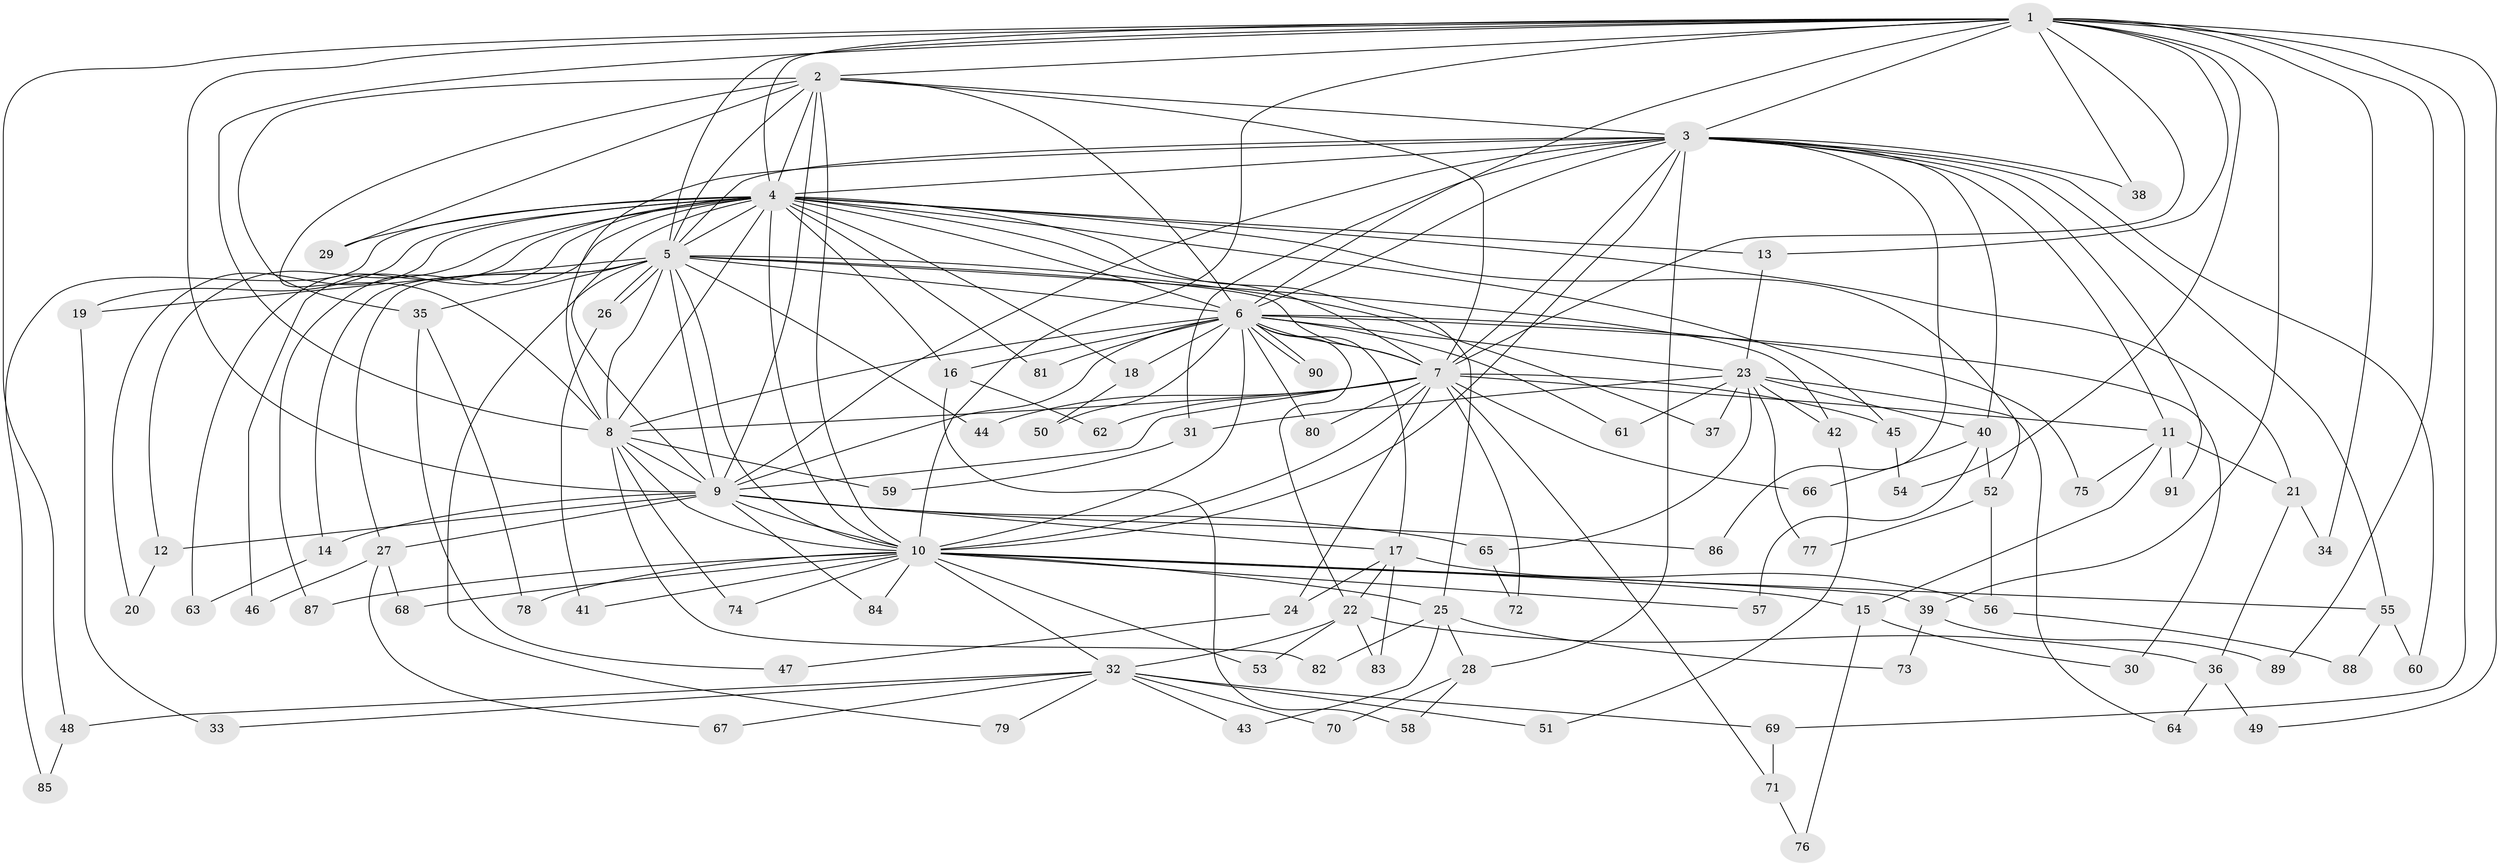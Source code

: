// Generated by graph-tools (version 1.1) at 2025/11/02/27/25 16:11:06]
// undirected, 91 vertices, 207 edges
graph export_dot {
graph [start="1"]
  node [color=gray90,style=filled];
  1;
  2;
  3;
  4;
  5;
  6;
  7;
  8;
  9;
  10;
  11;
  12;
  13;
  14;
  15;
  16;
  17;
  18;
  19;
  20;
  21;
  22;
  23;
  24;
  25;
  26;
  27;
  28;
  29;
  30;
  31;
  32;
  33;
  34;
  35;
  36;
  37;
  38;
  39;
  40;
  41;
  42;
  43;
  44;
  45;
  46;
  47;
  48;
  49;
  50;
  51;
  52;
  53;
  54;
  55;
  56;
  57;
  58;
  59;
  60;
  61;
  62;
  63;
  64;
  65;
  66;
  67;
  68;
  69;
  70;
  71;
  72;
  73;
  74;
  75;
  76;
  77;
  78;
  79;
  80;
  81;
  82;
  83;
  84;
  85;
  86;
  87;
  88;
  89;
  90;
  91;
  1 -- 2;
  1 -- 3;
  1 -- 4;
  1 -- 5;
  1 -- 6;
  1 -- 7;
  1 -- 8;
  1 -- 9;
  1 -- 10;
  1 -- 13;
  1 -- 34;
  1 -- 38;
  1 -- 39;
  1 -- 48;
  1 -- 49;
  1 -- 54;
  1 -- 69;
  1 -- 89;
  2 -- 3;
  2 -- 4;
  2 -- 5;
  2 -- 6;
  2 -- 7;
  2 -- 8;
  2 -- 9;
  2 -- 10;
  2 -- 29;
  2 -- 35;
  3 -- 4;
  3 -- 5;
  3 -- 6;
  3 -- 7;
  3 -- 8;
  3 -- 9;
  3 -- 10;
  3 -- 11;
  3 -- 28;
  3 -- 31;
  3 -- 38;
  3 -- 40;
  3 -- 55;
  3 -- 60;
  3 -- 86;
  3 -- 91;
  4 -- 5;
  4 -- 6;
  4 -- 7;
  4 -- 8;
  4 -- 9;
  4 -- 10;
  4 -- 12;
  4 -- 13;
  4 -- 16;
  4 -- 18;
  4 -- 19;
  4 -- 20;
  4 -- 21;
  4 -- 25;
  4 -- 29;
  4 -- 45;
  4 -- 46;
  4 -- 52;
  4 -- 63;
  4 -- 81;
  4 -- 85;
  4 -- 87;
  5 -- 6;
  5 -- 7;
  5 -- 8;
  5 -- 9;
  5 -- 10;
  5 -- 14;
  5 -- 19;
  5 -- 26;
  5 -- 26;
  5 -- 27;
  5 -- 35;
  5 -- 37;
  5 -- 42;
  5 -- 44;
  5 -- 79;
  6 -- 7;
  6 -- 8;
  6 -- 9;
  6 -- 10;
  6 -- 16;
  6 -- 17;
  6 -- 18;
  6 -- 22;
  6 -- 23;
  6 -- 30;
  6 -- 50;
  6 -- 61;
  6 -- 75;
  6 -- 80;
  6 -- 81;
  6 -- 90;
  6 -- 90;
  7 -- 8;
  7 -- 9;
  7 -- 10;
  7 -- 11;
  7 -- 24;
  7 -- 44;
  7 -- 45;
  7 -- 62;
  7 -- 66;
  7 -- 71;
  7 -- 72;
  7 -- 80;
  8 -- 9;
  8 -- 10;
  8 -- 59;
  8 -- 74;
  8 -- 82;
  9 -- 10;
  9 -- 12;
  9 -- 14;
  9 -- 17;
  9 -- 27;
  9 -- 65;
  9 -- 84;
  9 -- 86;
  10 -- 15;
  10 -- 25;
  10 -- 32;
  10 -- 39;
  10 -- 41;
  10 -- 53;
  10 -- 55;
  10 -- 57;
  10 -- 68;
  10 -- 74;
  10 -- 78;
  10 -- 84;
  10 -- 87;
  11 -- 15;
  11 -- 21;
  11 -- 75;
  11 -- 91;
  12 -- 20;
  13 -- 23;
  14 -- 63;
  15 -- 30;
  15 -- 76;
  16 -- 58;
  16 -- 62;
  17 -- 22;
  17 -- 24;
  17 -- 56;
  17 -- 83;
  18 -- 50;
  19 -- 33;
  21 -- 34;
  21 -- 36;
  22 -- 32;
  22 -- 36;
  22 -- 53;
  22 -- 83;
  23 -- 31;
  23 -- 37;
  23 -- 40;
  23 -- 42;
  23 -- 61;
  23 -- 64;
  23 -- 65;
  23 -- 77;
  24 -- 47;
  25 -- 28;
  25 -- 43;
  25 -- 73;
  25 -- 82;
  26 -- 41;
  27 -- 46;
  27 -- 67;
  27 -- 68;
  28 -- 58;
  28 -- 70;
  31 -- 59;
  32 -- 33;
  32 -- 43;
  32 -- 48;
  32 -- 51;
  32 -- 67;
  32 -- 69;
  32 -- 70;
  32 -- 79;
  35 -- 47;
  35 -- 78;
  36 -- 49;
  36 -- 64;
  39 -- 73;
  39 -- 89;
  40 -- 52;
  40 -- 57;
  40 -- 66;
  42 -- 51;
  45 -- 54;
  48 -- 85;
  52 -- 56;
  52 -- 77;
  55 -- 60;
  55 -- 88;
  56 -- 88;
  65 -- 72;
  69 -- 71;
  71 -- 76;
}
